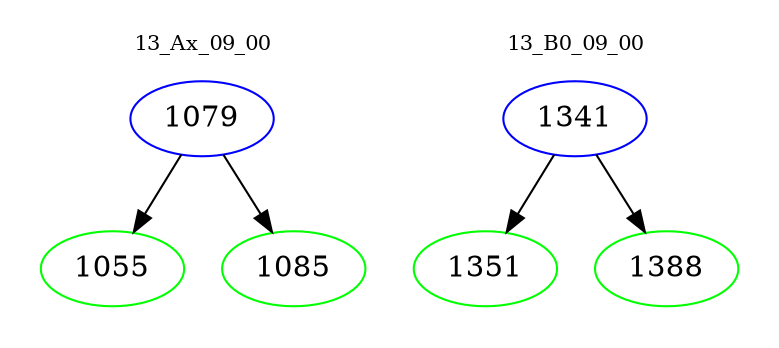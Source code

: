 digraph{
subgraph cluster_0 {
color = white
label = "13_Ax_09_00";
fontsize=10;
T0_1079 [label="1079", color="blue"]
T0_1079 -> T0_1055 [color="black"]
T0_1055 [label="1055", color="green"]
T0_1079 -> T0_1085 [color="black"]
T0_1085 [label="1085", color="green"]
}
subgraph cluster_1 {
color = white
label = "13_B0_09_00";
fontsize=10;
T1_1341 [label="1341", color="blue"]
T1_1341 -> T1_1351 [color="black"]
T1_1351 [label="1351", color="green"]
T1_1341 -> T1_1388 [color="black"]
T1_1388 [label="1388", color="green"]
}
}
